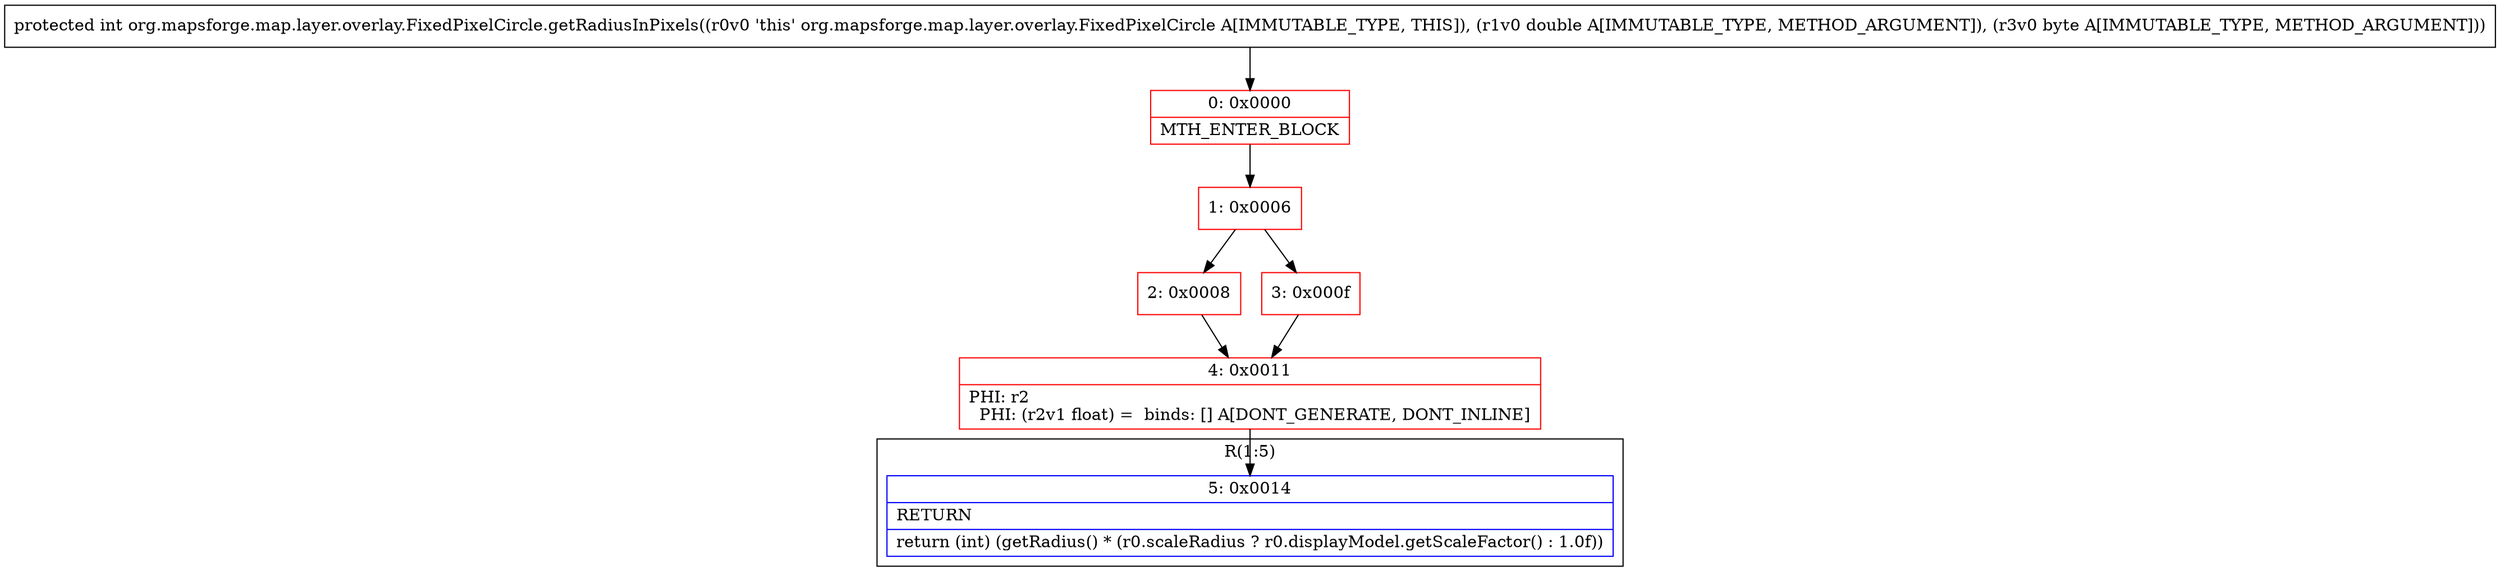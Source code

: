 digraph "CFG fororg.mapsforge.map.layer.overlay.FixedPixelCircle.getRadiusInPixels(DB)I" {
subgraph cluster_Region_997983166 {
label = "R(1:5)";
node [shape=record,color=blue];
Node_5 [shape=record,label="{5\:\ 0x0014|RETURN\l|return (int) (getRadius() * (r0.scaleRadius ? r0.displayModel.getScaleFactor() : 1.0f))\l}"];
}
Node_0 [shape=record,color=red,label="{0\:\ 0x0000|MTH_ENTER_BLOCK\l}"];
Node_1 [shape=record,color=red,label="{1\:\ 0x0006}"];
Node_2 [shape=record,color=red,label="{2\:\ 0x0008}"];
Node_3 [shape=record,color=red,label="{3\:\ 0x000f}"];
Node_4 [shape=record,color=red,label="{4\:\ 0x0011|PHI: r2 \l  PHI: (r2v1 float) =  binds: [] A[DONT_GENERATE, DONT_INLINE]\l}"];
MethodNode[shape=record,label="{protected int org.mapsforge.map.layer.overlay.FixedPixelCircle.getRadiusInPixels((r0v0 'this' org.mapsforge.map.layer.overlay.FixedPixelCircle A[IMMUTABLE_TYPE, THIS]), (r1v0 double A[IMMUTABLE_TYPE, METHOD_ARGUMENT]), (r3v0 byte A[IMMUTABLE_TYPE, METHOD_ARGUMENT])) }"];
MethodNode -> Node_0;
Node_0 -> Node_1;
Node_1 -> Node_2;
Node_1 -> Node_3;
Node_2 -> Node_4;
Node_3 -> Node_4;
Node_4 -> Node_5;
}


